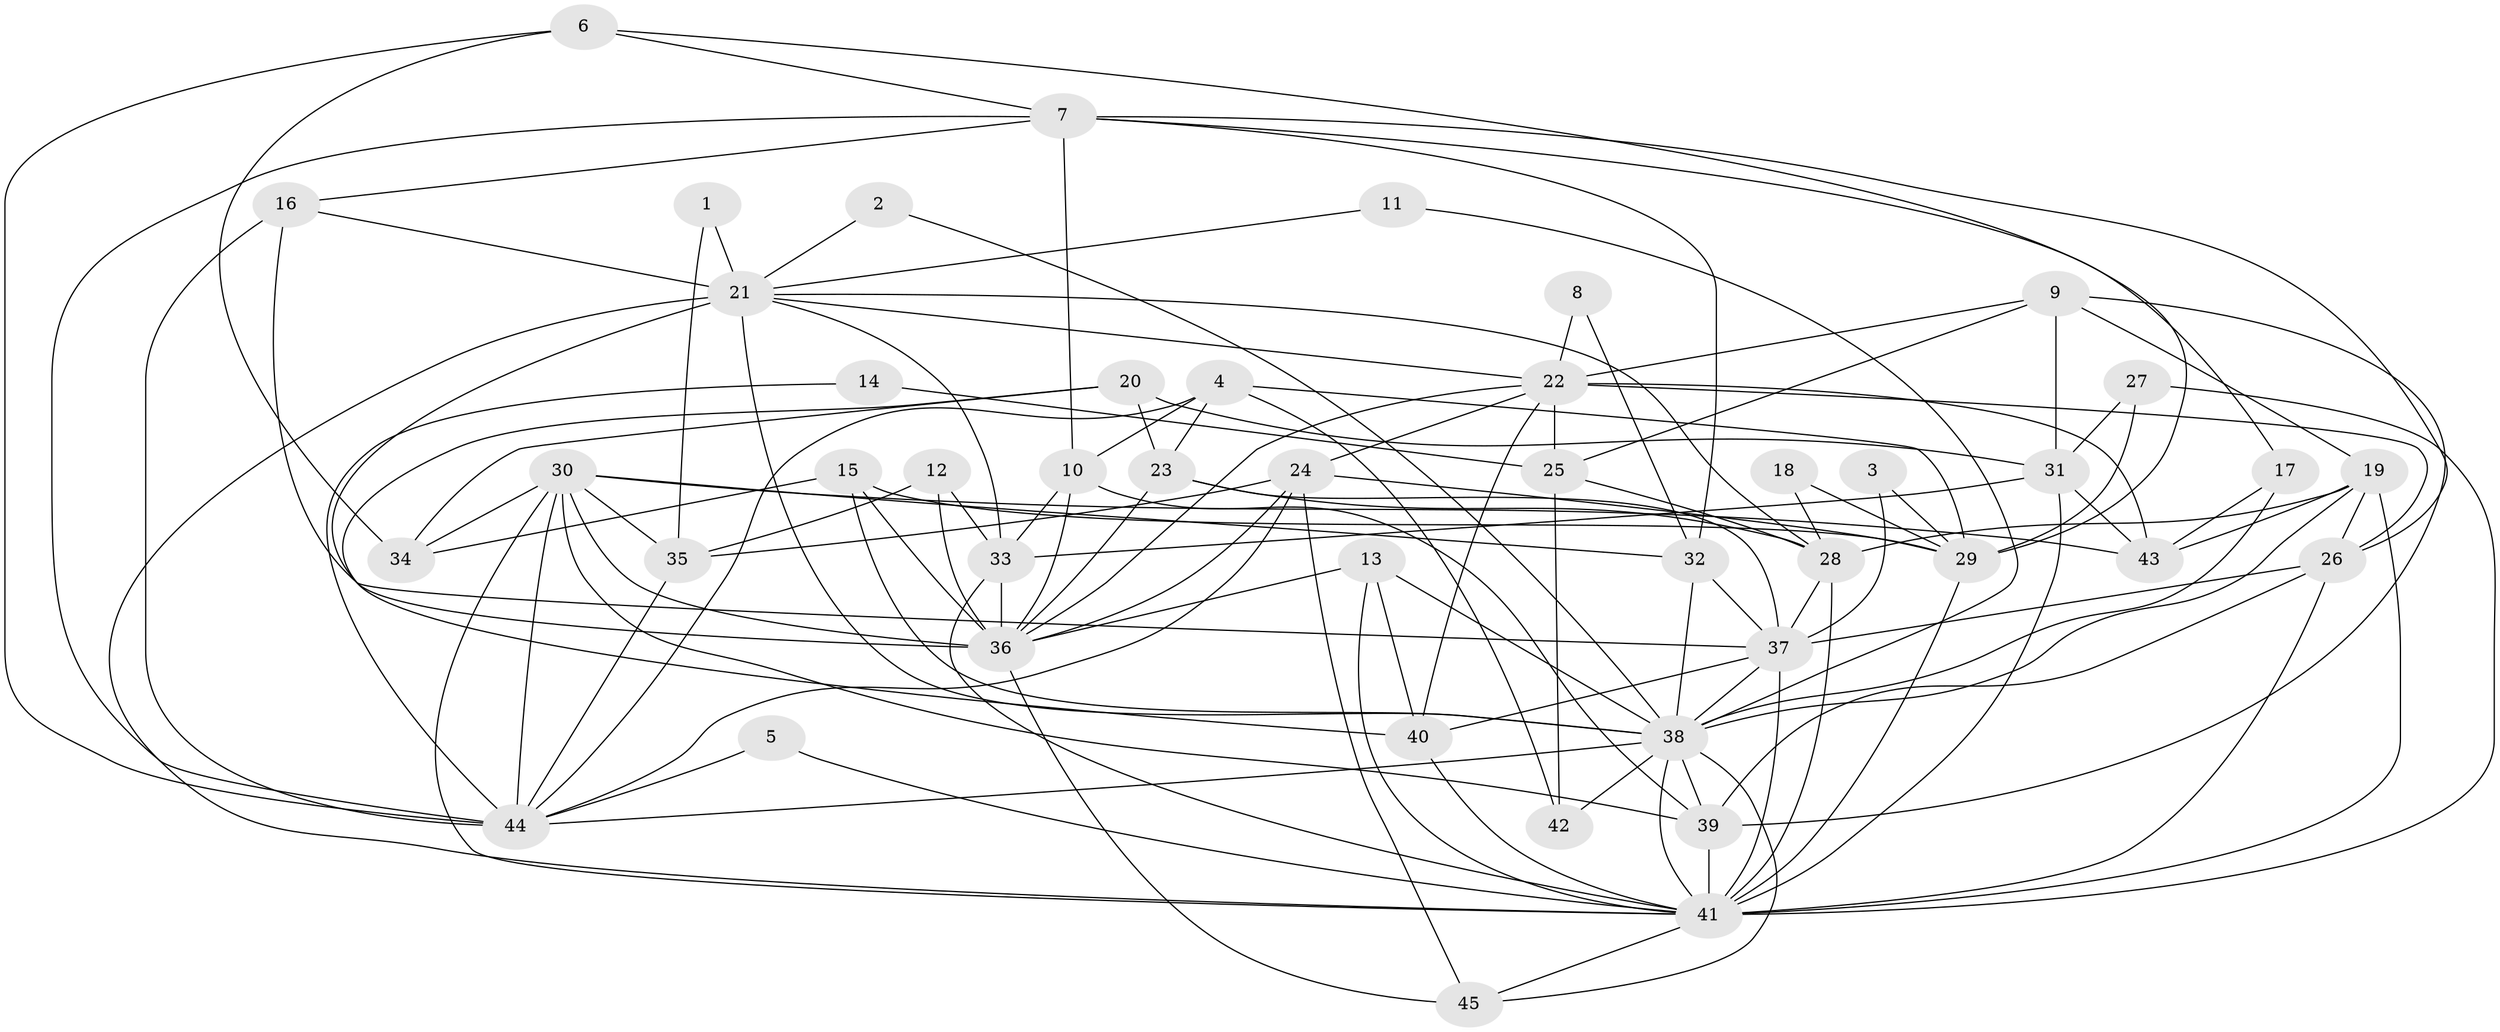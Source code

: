 // original degree distribution, {5: 0.15730337078651685, 2: 0.2247191011235955, 3: 0.16853932584269662, 4: 0.29213483146067415, 8: 0.02247191011235955, 7: 0.011235955056179775, 6: 0.10112359550561797, 10: 0.02247191011235955}
// Generated by graph-tools (version 1.1) at 2025/50/03/09/25 03:50:05]
// undirected, 45 vertices, 123 edges
graph export_dot {
graph [start="1"]
  node [color=gray90,style=filled];
  1;
  2;
  3;
  4;
  5;
  6;
  7;
  8;
  9;
  10;
  11;
  12;
  13;
  14;
  15;
  16;
  17;
  18;
  19;
  20;
  21;
  22;
  23;
  24;
  25;
  26;
  27;
  28;
  29;
  30;
  31;
  32;
  33;
  34;
  35;
  36;
  37;
  38;
  39;
  40;
  41;
  42;
  43;
  44;
  45;
  1 -- 21 [weight=1.0];
  1 -- 35 [weight=1.0];
  2 -- 21 [weight=1.0];
  2 -- 38 [weight=1.0];
  3 -- 29 [weight=1.0];
  3 -- 37 [weight=1.0];
  4 -- 10 [weight=1.0];
  4 -- 23 [weight=1.0];
  4 -- 29 [weight=1.0];
  4 -- 42 [weight=1.0];
  4 -- 44 [weight=1.0];
  5 -- 41 [weight=1.0];
  5 -- 44 [weight=1.0];
  6 -- 7 [weight=1.0];
  6 -- 29 [weight=1.0];
  6 -- 34 [weight=1.0];
  6 -- 44 [weight=1.0];
  7 -- 10 [weight=1.0];
  7 -- 16 [weight=1.0];
  7 -- 17 [weight=1.0];
  7 -- 26 [weight=1.0];
  7 -- 32 [weight=1.0];
  7 -- 44 [weight=1.0];
  8 -- 22 [weight=1.0];
  8 -- 32 [weight=1.0];
  9 -- 19 [weight=1.0];
  9 -- 22 [weight=1.0];
  9 -- 25 [weight=1.0];
  9 -- 31 [weight=1.0];
  9 -- 39 [weight=1.0];
  10 -- 33 [weight=1.0];
  10 -- 36 [weight=1.0];
  10 -- 39 [weight=1.0];
  11 -- 21 [weight=1.0];
  11 -- 38 [weight=1.0];
  12 -- 33 [weight=1.0];
  12 -- 35 [weight=1.0];
  12 -- 36 [weight=2.0];
  13 -- 36 [weight=1.0];
  13 -- 38 [weight=1.0];
  13 -- 40 [weight=1.0];
  13 -- 41 [weight=1.0];
  14 -- 25 [weight=1.0];
  14 -- 44 [weight=1.0];
  15 -- 29 [weight=1.0];
  15 -- 34 [weight=1.0];
  15 -- 36 [weight=1.0];
  15 -- 38 [weight=1.0];
  16 -- 21 [weight=1.0];
  16 -- 37 [weight=1.0];
  16 -- 44 [weight=2.0];
  17 -- 38 [weight=1.0];
  17 -- 43 [weight=1.0];
  18 -- 28 [weight=1.0];
  18 -- 29 [weight=1.0];
  19 -- 26 [weight=1.0];
  19 -- 28 [weight=1.0];
  19 -- 38 [weight=1.0];
  19 -- 41 [weight=1.0];
  19 -- 43 [weight=1.0];
  20 -- 23 [weight=1.0];
  20 -- 31 [weight=1.0];
  20 -- 34 [weight=1.0];
  20 -- 40 [weight=1.0];
  21 -- 22 [weight=1.0];
  21 -- 28 [weight=1.0];
  21 -- 33 [weight=1.0];
  21 -- 36 [weight=2.0];
  21 -- 38 [weight=2.0];
  21 -- 41 [weight=1.0];
  22 -- 24 [weight=1.0];
  22 -- 25 [weight=1.0];
  22 -- 26 [weight=1.0];
  22 -- 36 [weight=1.0];
  22 -- 40 [weight=1.0];
  22 -- 43 [weight=1.0];
  23 -- 28 [weight=1.0];
  23 -- 36 [weight=1.0];
  23 -- 37 [weight=1.0];
  24 -- 29 [weight=1.0];
  24 -- 35 [weight=1.0];
  24 -- 36 [weight=1.0];
  24 -- 44 [weight=1.0];
  24 -- 45 [weight=1.0];
  25 -- 28 [weight=1.0];
  25 -- 42 [weight=1.0];
  26 -- 37 [weight=1.0];
  26 -- 39 [weight=1.0];
  26 -- 41 [weight=1.0];
  27 -- 29 [weight=1.0];
  27 -- 31 [weight=1.0];
  27 -- 41 [weight=2.0];
  28 -- 37 [weight=2.0];
  28 -- 41 [weight=1.0];
  29 -- 41 [weight=1.0];
  30 -- 32 [weight=1.0];
  30 -- 34 [weight=1.0];
  30 -- 35 [weight=1.0];
  30 -- 36 [weight=1.0];
  30 -- 39 [weight=2.0];
  30 -- 41 [weight=1.0];
  30 -- 43 [weight=1.0];
  30 -- 44 [weight=1.0];
  31 -- 33 [weight=1.0];
  31 -- 41 [weight=1.0];
  31 -- 43 [weight=1.0];
  32 -- 37 [weight=1.0];
  32 -- 38 [weight=1.0];
  33 -- 36 [weight=1.0];
  33 -- 41 [weight=1.0];
  35 -- 44 [weight=1.0];
  36 -- 45 [weight=1.0];
  37 -- 38 [weight=1.0];
  37 -- 40 [weight=1.0];
  37 -- 41 [weight=1.0];
  38 -- 39 [weight=1.0];
  38 -- 41 [weight=1.0];
  38 -- 42 [weight=1.0];
  38 -- 44 [weight=1.0];
  38 -- 45 [weight=1.0];
  39 -- 41 [weight=1.0];
  40 -- 41 [weight=1.0];
  41 -- 45 [weight=1.0];
}

